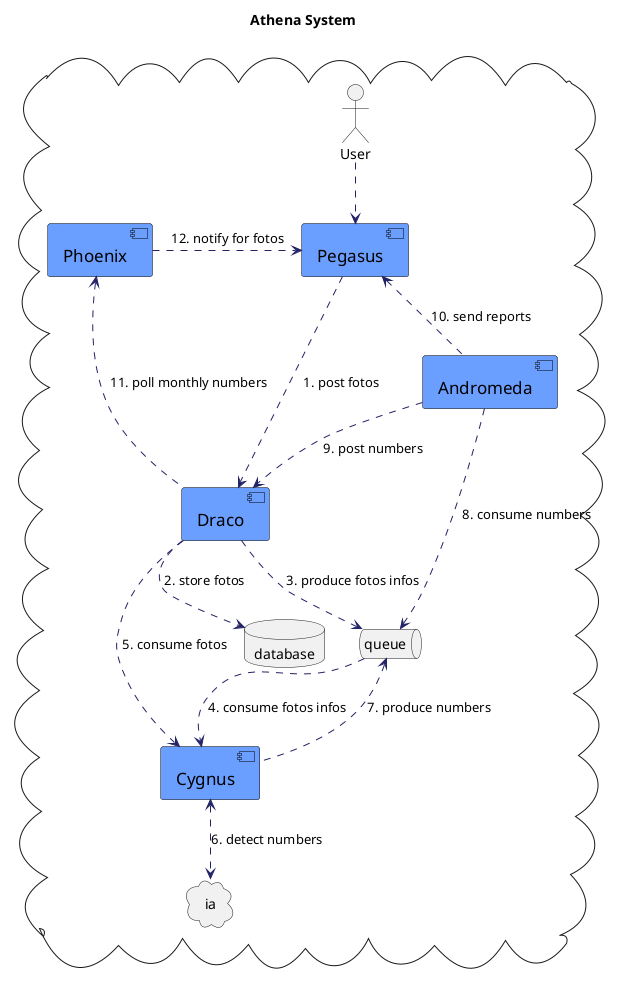 @startuml

skinparam component {
    FontColor          black
    AttributeFontColor black
    FontSize           17
    AttributeFontSize  15
    AttributeFontname  Droid Sans Mono
    BackgroundColor    #6A9EFF
    BorderColor        black
    ArrowColor         #222266
}

title "Athena System"
skinparam componentStyle uml2

cloud {
    actor "User" as user
    component "Pegasus" as pegasus
    queue "queue" as queue
    component "Draco" as draco
    component "Cygnus" as cygnus
    component "Andromeda" as andromeda
    database "database" as database
    component "Phoenix" as phoenix
    cloud "ia" as ia

    user .down.> pegasus

    pegasus .down.> draco : 1. post fotos

    draco .down.> database : 2. store fotos
    draco .down.> queue : 3. produce fotos infos

    cygnus <.up. queue : 4. consume fotos infos
    cygnus <.up. draco : 5. consume fotos
    cygnus <..> ia : 6. detect numbers
    cygnus .up.> queue : 7. produce numbers

    andromeda .down.> queue : 8. consume numbers
    andromeda .down.> draco : 9. post numbers
    andromeda .up.> pegasus : 10. send reports

    draco .up.> phoenix : 11. poll monthly numbers
    phoenix .right.> pegasus : 12. notify for fotos
}

@enduml
